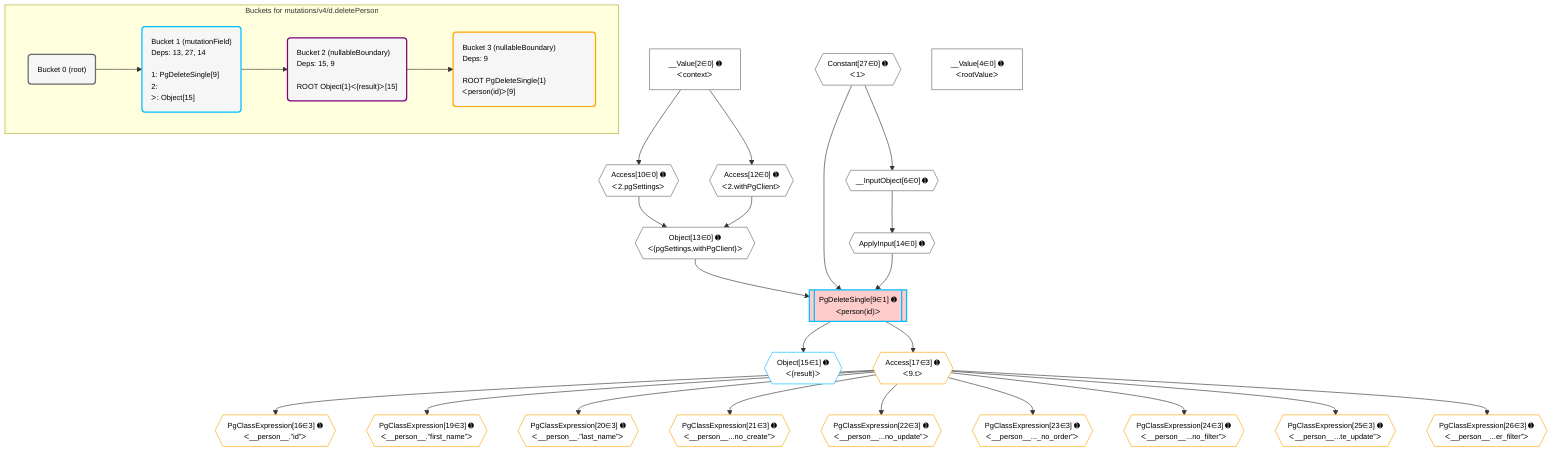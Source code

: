 %%{init: {'themeVariables': { 'fontSize': '12px'}}}%%
graph TD
    classDef path fill:#eee,stroke:#000,color:#000
    classDef plan fill:#fff,stroke-width:1px,color:#000
    classDef itemplan fill:#fff,stroke-width:2px,color:#000
    classDef unbatchedplan fill:#dff,stroke-width:1px,color:#000
    classDef sideeffectplan fill:#fcc,stroke-width:2px,color:#000
    classDef bucket fill:#f6f6f6,color:#000,stroke-width:2px,text-align:left

    subgraph "Buckets for mutations/v4/d.deletePerson"
    Bucket0("Bucket 0 (root)"):::bucket
    Bucket1("Bucket 1 (mutationField)<br />Deps: 13, 27, 14<br /><br />1: PgDeleteSingle[9]<br />2: <br />ᐳ: Object[15]"):::bucket
    Bucket2("Bucket 2 (nullableBoundary)<br />Deps: 15, 9<br /><br />ROOT Object{1}ᐸ{result}ᐳ[15]"):::bucket
    Bucket3("Bucket 3 (nullableBoundary)<br />Deps: 9<br /><br />ROOT PgDeleteSingle{1}ᐸperson(id)ᐳ[9]"):::bucket
    end
    Bucket0 --> Bucket1
    Bucket1 --> Bucket2
    Bucket2 --> Bucket3

    %% plan dependencies
    __InputObject6{{"__InputObject[6∈0] ➊"}}:::plan
    Constant27{{"Constant[27∈0] ➊<br />ᐸ1ᐳ"}}:::plan
    Constant27 --> __InputObject6
    Object13{{"Object[13∈0] ➊<br />ᐸ{pgSettings,withPgClient}ᐳ"}}:::plan
    Access10{{"Access[10∈0] ➊<br />ᐸ2.pgSettingsᐳ"}}:::plan
    Access12{{"Access[12∈0] ➊<br />ᐸ2.withPgClientᐳ"}}:::plan
    Access10 & Access12 --> Object13
    __Value2["__Value[2∈0] ➊<br />ᐸcontextᐳ"]:::plan
    __Value2 --> Access10
    __Value2 --> Access12
    ApplyInput14{{"ApplyInput[14∈0] ➊"}}:::plan
    __InputObject6 --> ApplyInput14
    __Value4["__Value[4∈0] ➊<br />ᐸrootValueᐳ"]:::plan
    PgDeleteSingle9[["PgDeleteSingle[9∈1] ➊<br />ᐸperson(id)ᐳ"]]:::sideeffectplan
    Object13 & Constant27 & ApplyInput14 --> PgDeleteSingle9
    Object15{{"Object[15∈1] ➊<br />ᐸ{result}ᐳ"}}:::plan
    PgDeleteSingle9 --> Object15
    PgClassExpression16{{"PgClassExpression[16∈3] ➊<br />ᐸ__person__.”id”ᐳ"}}:::plan
    Access17{{"Access[17∈3] ➊<br />ᐸ9.tᐳ"}}:::plan
    Access17 --> PgClassExpression16
    PgDeleteSingle9 --> Access17
    PgClassExpression19{{"PgClassExpression[19∈3] ➊<br />ᐸ__person__.”first_name”ᐳ"}}:::plan
    Access17 --> PgClassExpression19
    PgClassExpression20{{"PgClassExpression[20∈3] ➊<br />ᐸ__person__.”last_name”ᐳ"}}:::plan
    Access17 --> PgClassExpression20
    PgClassExpression21{{"PgClassExpression[21∈3] ➊<br />ᐸ__person__...no_create”ᐳ"}}:::plan
    Access17 --> PgClassExpression21
    PgClassExpression22{{"PgClassExpression[22∈3] ➊<br />ᐸ__person__...no_update”ᐳ"}}:::plan
    Access17 --> PgClassExpression22
    PgClassExpression23{{"PgClassExpression[23∈3] ➊<br />ᐸ__person__..._no_order”ᐳ"}}:::plan
    Access17 --> PgClassExpression23
    PgClassExpression24{{"PgClassExpression[24∈3] ➊<br />ᐸ__person__...no_filter”ᐳ"}}:::plan
    Access17 --> PgClassExpression24
    PgClassExpression25{{"PgClassExpression[25∈3] ➊<br />ᐸ__person__...te_update”ᐳ"}}:::plan
    Access17 --> PgClassExpression25
    PgClassExpression26{{"PgClassExpression[26∈3] ➊<br />ᐸ__person__...er_filter”ᐳ"}}:::plan
    Access17 --> PgClassExpression26

    %% define steps
    classDef bucket0 stroke:#696969
    class Bucket0,__Value2,__Value4,__InputObject6,Access10,Access12,Object13,ApplyInput14,Constant27 bucket0
    classDef bucket1 stroke:#00bfff
    class Bucket1,PgDeleteSingle9,Object15 bucket1
    classDef bucket2 stroke:#7f007f
    class Bucket2 bucket2
    classDef bucket3 stroke:#ffa500
    class Bucket3,PgClassExpression16,Access17,PgClassExpression19,PgClassExpression20,PgClassExpression21,PgClassExpression22,PgClassExpression23,PgClassExpression24,PgClassExpression25,PgClassExpression26 bucket3